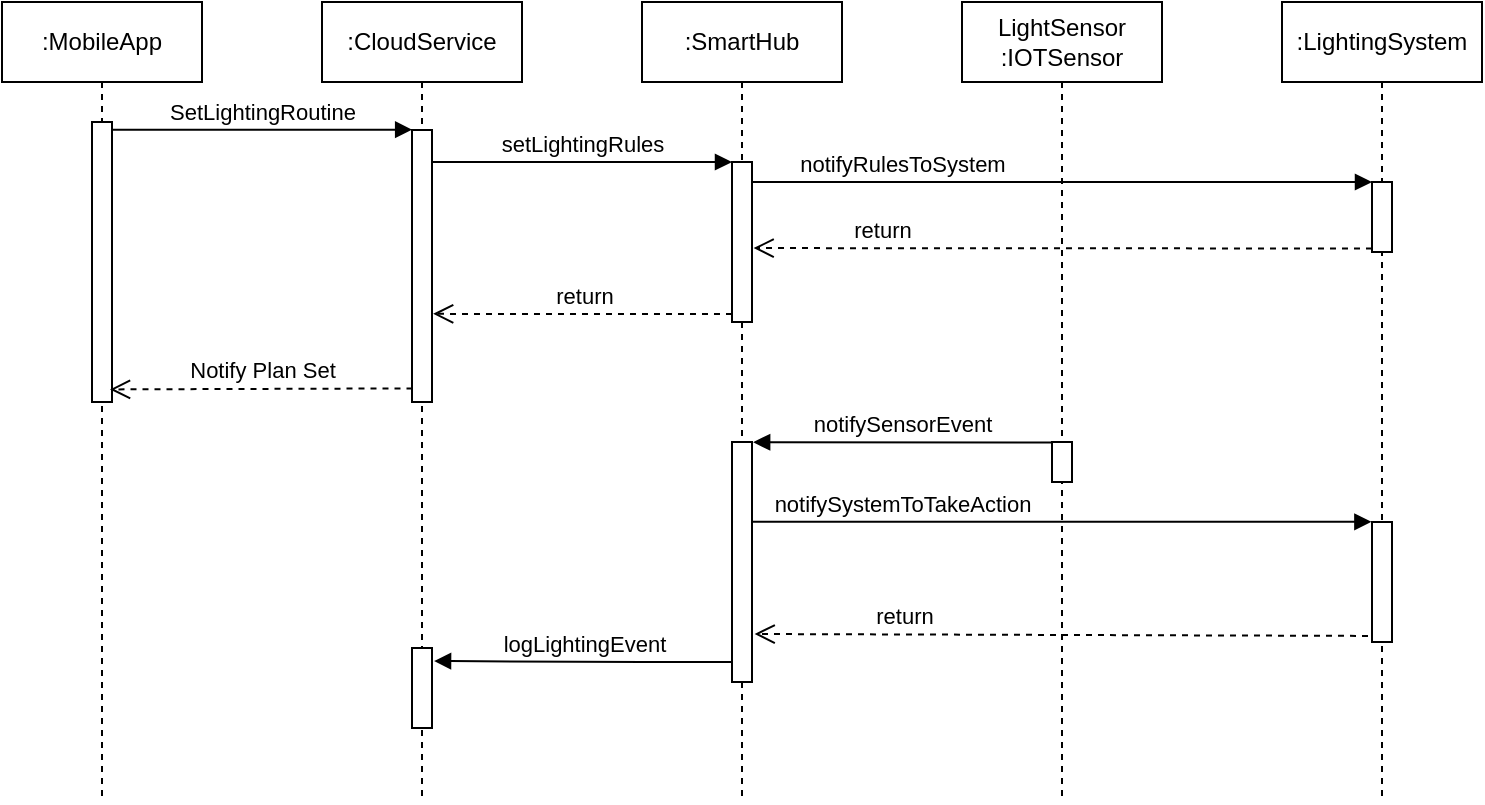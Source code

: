 <mxfile version="16.5.1" type="device"><diagram id="U_04WUEIarzjcLJwdVOr" name="Page-1"><mxGraphModel dx="2272" dy="603" grid="1" gridSize="10" guides="1" tooltips="1" connect="1" arrows="1" fold="1" page="1" pageScale="1" pageWidth="850" pageHeight="1100" math="0" shadow="0"><root><mxCell id="0"/><mxCell id="1" parent="0"/><mxCell id="xhCJJaITQJK1jAdpJ463-24" value="return" style="html=1;verticalAlign=bottom;endArrow=open;dashed=1;endSize=8;exitX=1;exitY=0.95;rounded=0;entryX=1.133;entryY=0.8;entryDx=0;entryDy=0;entryPerimeter=0;" edge="1" source="xhCJJaITQJK1jAdpJ463-22" parent="1" target="xhCJJaITQJK1jAdpJ463-19"><mxGeometry x="0.536" relative="1" as="geometry"><mxPoint x="310" y="437" as="targetPoint"/><mxPoint as="offset"/></mxGeometry></mxCell><mxCell id="xhCJJaITQJK1jAdpJ463-16" value="notifyRulesToSystem" style="html=1;verticalAlign=bottom;endArrow=block;entryX=0;entryY=0;rounded=0;" edge="1" target="xhCJJaITQJK1jAdpJ463-15" parent="1" source="xhCJJaITQJK1jAdpJ463-3"><mxGeometry x="-0.493" relative="1" as="geometry"><mxPoint x="376" y="205" as="sourcePoint"/><mxPoint as="offset"/></mxGeometry></mxCell><mxCell id="xhCJJaITQJK1jAdpJ463-1" value=":MobileApp" style="shape=umlLifeline;perimeter=lifelinePerimeter;whiteSpace=wrap;html=1;container=1;collapsible=0;recursiveResize=0;outlineConnect=0;" vertex="1" parent="1"><mxGeometry x="-80" y="120" width="100" height="400" as="geometry"/></mxCell><mxCell id="xhCJJaITQJK1jAdpJ463-6" value="" style="html=1;points=[];perimeter=orthogonalPerimeter;" vertex="1" parent="xhCJJaITQJK1jAdpJ463-1"><mxGeometry x="45" y="60" width="10" height="140" as="geometry"/></mxCell><mxCell id="xhCJJaITQJK1jAdpJ463-2" value=":CloudService" style="shape=umlLifeline;perimeter=lifelinePerimeter;whiteSpace=wrap;html=1;container=1;collapsible=0;recursiveResize=0;outlineConnect=0;" vertex="1" parent="1"><mxGeometry x="80" y="120" width="100" height="400" as="geometry"/></mxCell><mxCell id="xhCJJaITQJK1jAdpJ463-9" value="" style="html=1;points=[];perimeter=orthogonalPerimeter;" vertex="1" parent="xhCJJaITQJK1jAdpJ463-2"><mxGeometry x="45" y="64" width="10" height="136" as="geometry"/></mxCell><mxCell id="xhCJJaITQJK1jAdpJ463-25" value="" style="html=1;points=[];perimeter=orthogonalPerimeter;" vertex="1" parent="xhCJJaITQJK1jAdpJ463-2"><mxGeometry x="45" y="323" width="10" height="40" as="geometry"/></mxCell><mxCell id="xhCJJaITQJK1jAdpJ463-3" value=":SmartHub" style="shape=umlLifeline;perimeter=lifelinePerimeter;whiteSpace=wrap;html=1;container=1;collapsible=0;recursiveResize=0;outlineConnect=0;" vertex="1" parent="1"><mxGeometry x="240" y="120" width="100" height="400" as="geometry"/></mxCell><mxCell id="xhCJJaITQJK1jAdpJ463-12" value="" style="html=1;points=[];perimeter=orthogonalPerimeter;" vertex="1" parent="xhCJJaITQJK1jAdpJ463-3"><mxGeometry x="45" y="80" width="10" height="80" as="geometry"/></mxCell><mxCell id="xhCJJaITQJK1jAdpJ463-19" value="" style="html=1;points=[];perimeter=orthogonalPerimeter;" vertex="1" parent="xhCJJaITQJK1jAdpJ463-3"><mxGeometry x="45" y="220" width="10" height="120" as="geometry"/></mxCell><mxCell id="xhCJJaITQJK1jAdpJ463-4" value="LightSensor&lt;br&gt;:IOTSensor" style="shape=umlLifeline;perimeter=lifelinePerimeter;whiteSpace=wrap;html=1;container=1;collapsible=0;recursiveResize=0;outlineConnect=0;" vertex="1" parent="1"><mxGeometry x="400" y="120" width="100" height="400" as="geometry"/></mxCell><mxCell id="xhCJJaITQJK1jAdpJ463-20" value="" style="html=1;points=[];perimeter=orthogonalPerimeter;" vertex="1" parent="xhCJJaITQJK1jAdpJ463-4"><mxGeometry x="45" y="220" width="10" height="20" as="geometry"/></mxCell><mxCell id="xhCJJaITQJK1jAdpJ463-5" value=":LightingSystem" style="shape=umlLifeline;perimeter=lifelinePerimeter;whiteSpace=wrap;html=1;container=1;collapsible=0;recursiveResize=0;outlineConnect=0;" vertex="1" parent="1"><mxGeometry x="560" y="120" width="100" height="400" as="geometry"/></mxCell><mxCell id="xhCJJaITQJK1jAdpJ463-15" value="" style="html=1;points=[];perimeter=orthogonalPerimeter;" vertex="1" parent="xhCJJaITQJK1jAdpJ463-5"><mxGeometry x="45" y="90" width="10" height="35" as="geometry"/></mxCell><mxCell id="xhCJJaITQJK1jAdpJ463-22" value="" style="html=1;points=[];perimeter=orthogonalPerimeter;" vertex="1" parent="xhCJJaITQJK1jAdpJ463-5"><mxGeometry x="45" y="260" width="10" height="60" as="geometry"/></mxCell><mxCell id="xhCJJaITQJK1jAdpJ463-10" value="SetLightingRoutine" style="html=1;verticalAlign=bottom;endArrow=block;entryX=0.008;entryY=-0.001;rounded=0;entryDx=0;entryDy=0;entryPerimeter=0;" edge="1" target="xhCJJaITQJK1jAdpJ463-9" parent="1" source="xhCJJaITQJK1jAdpJ463-6"><mxGeometry x="-0.003" relative="1" as="geometry"><mxPoint x="195" y="184" as="sourcePoint"/><mxPoint as="offset"/></mxGeometry></mxCell><mxCell id="xhCJJaITQJK1jAdpJ463-11" value="Notify Plan Set" style="html=1;verticalAlign=bottom;endArrow=open;dashed=1;endSize=8;exitX=0.025;exitY=0.95;rounded=0;exitDx=0;exitDy=0;exitPerimeter=0;entryX=0.9;entryY=0.955;entryDx=0;entryDy=0;entryPerimeter=0;" edge="1" source="xhCJJaITQJK1jAdpJ463-9" parent="1" target="xhCJJaITQJK1jAdpJ463-6"><mxGeometry relative="1" as="geometry"><mxPoint x="60" y="241" as="targetPoint"/></mxGeometry></mxCell><mxCell id="xhCJJaITQJK1jAdpJ463-13" value="setLightingRules" style="html=1;verticalAlign=bottom;endArrow=block;entryX=0;entryY=0;rounded=0;" edge="1" target="xhCJJaITQJK1jAdpJ463-12" parent="1" source="xhCJJaITQJK1jAdpJ463-9"><mxGeometry relative="1" as="geometry"><mxPoint x="215" y="200" as="sourcePoint"/></mxGeometry></mxCell><mxCell id="xhCJJaITQJK1jAdpJ463-14" value="return" style="html=1;verticalAlign=bottom;endArrow=open;dashed=1;endSize=8;exitX=0;exitY=0.95;rounded=0;entryX=1.056;entryY=0.676;entryDx=0;entryDy=0;entryPerimeter=0;" edge="1" source="xhCJJaITQJK1jAdpJ463-12" parent="1" target="xhCJJaITQJK1jAdpJ463-9"><mxGeometry relative="1" as="geometry"><mxPoint x="140" y="276" as="targetPoint"/></mxGeometry></mxCell><mxCell id="xhCJJaITQJK1jAdpJ463-17" value="return" style="html=1;verticalAlign=bottom;endArrow=open;dashed=1;endSize=8;exitX=0;exitY=0.95;rounded=0;entryX=1.08;entryY=0.538;entryDx=0;entryDy=0;entryPerimeter=0;" edge="1" source="xhCJJaITQJK1jAdpJ463-15" parent="1" target="xhCJJaITQJK1jAdpJ463-12"><mxGeometry x="0.585" relative="1" as="geometry"><mxPoint x="300" y="243" as="targetPoint"/><mxPoint as="offset"/></mxGeometry></mxCell><mxCell id="xhCJJaITQJK1jAdpJ463-21" value="notifySensorEvent" style="html=1;verticalAlign=bottom;endArrow=block;rounded=0;exitX=-0.04;exitY=0.01;exitDx=0;exitDy=0;exitPerimeter=0;entryX=1.058;entryY=0.001;entryDx=0;entryDy=0;entryPerimeter=0;" edge="1" parent="1" source="xhCJJaITQJK1jAdpJ463-20" target="xhCJJaITQJK1jAdpJ463-19"><mxGeometry width="80" relative="1" as="geometry"><mxPoint x="290" y="320" as="sourcePoint"/><mxPoint x="370" y="320" as="targetPoint"/></mxGeometry></mxCell><mxCell id="xhCJJaITQJK1jAdpJ463-23" value="notifySystemToTakeAction" style="html=1;verticalAlign=bottom;endArrow=block;rounded=0;entryX=-0.031;entryY=-0.002;entryDx=0;entryDy=0;entryPerimeter=0;" edge="1" target="xhCJJaITQJK1jAdpJ463-22" parent="1" source="xhCJJaITQJK1jAdpJ463-19"><mxGeometry x="-0.516" relative="1" as="geometry"><mxPoint x="675" y="380" as="sourcePoint"/><mxPoint x="600" y="380" as="targetPoint"/><mxPoint as="offset"/></mxGeometry></mxCell><mxCell id="xhCJJaITQJK1jAdpJ463-26" value="logLightingEvent" style="html=1;verticalAlign=bottom;endArrow=block;rounded=0;entryX=1.103;entryY=0.163;entryDx=0;entryDy=0;entryPerimeter=0;" edge="1" parent="1" source="xhCJJaITQJK1jAdpJ463-19" target="xhCJJaITQJK1jAdpJ463-25"><mxGeometry width="80" relative="1" as="geometry"><mxPoint x="140" y="420" as="sourcePoint"/><mxPoint x="140" y="450" as="targetPoint"/><Array as="points"><mxPoint x="240" y="450"/></Array></mxGeometry></mxCell></root></mxGraphModel></diagram></mxfile>